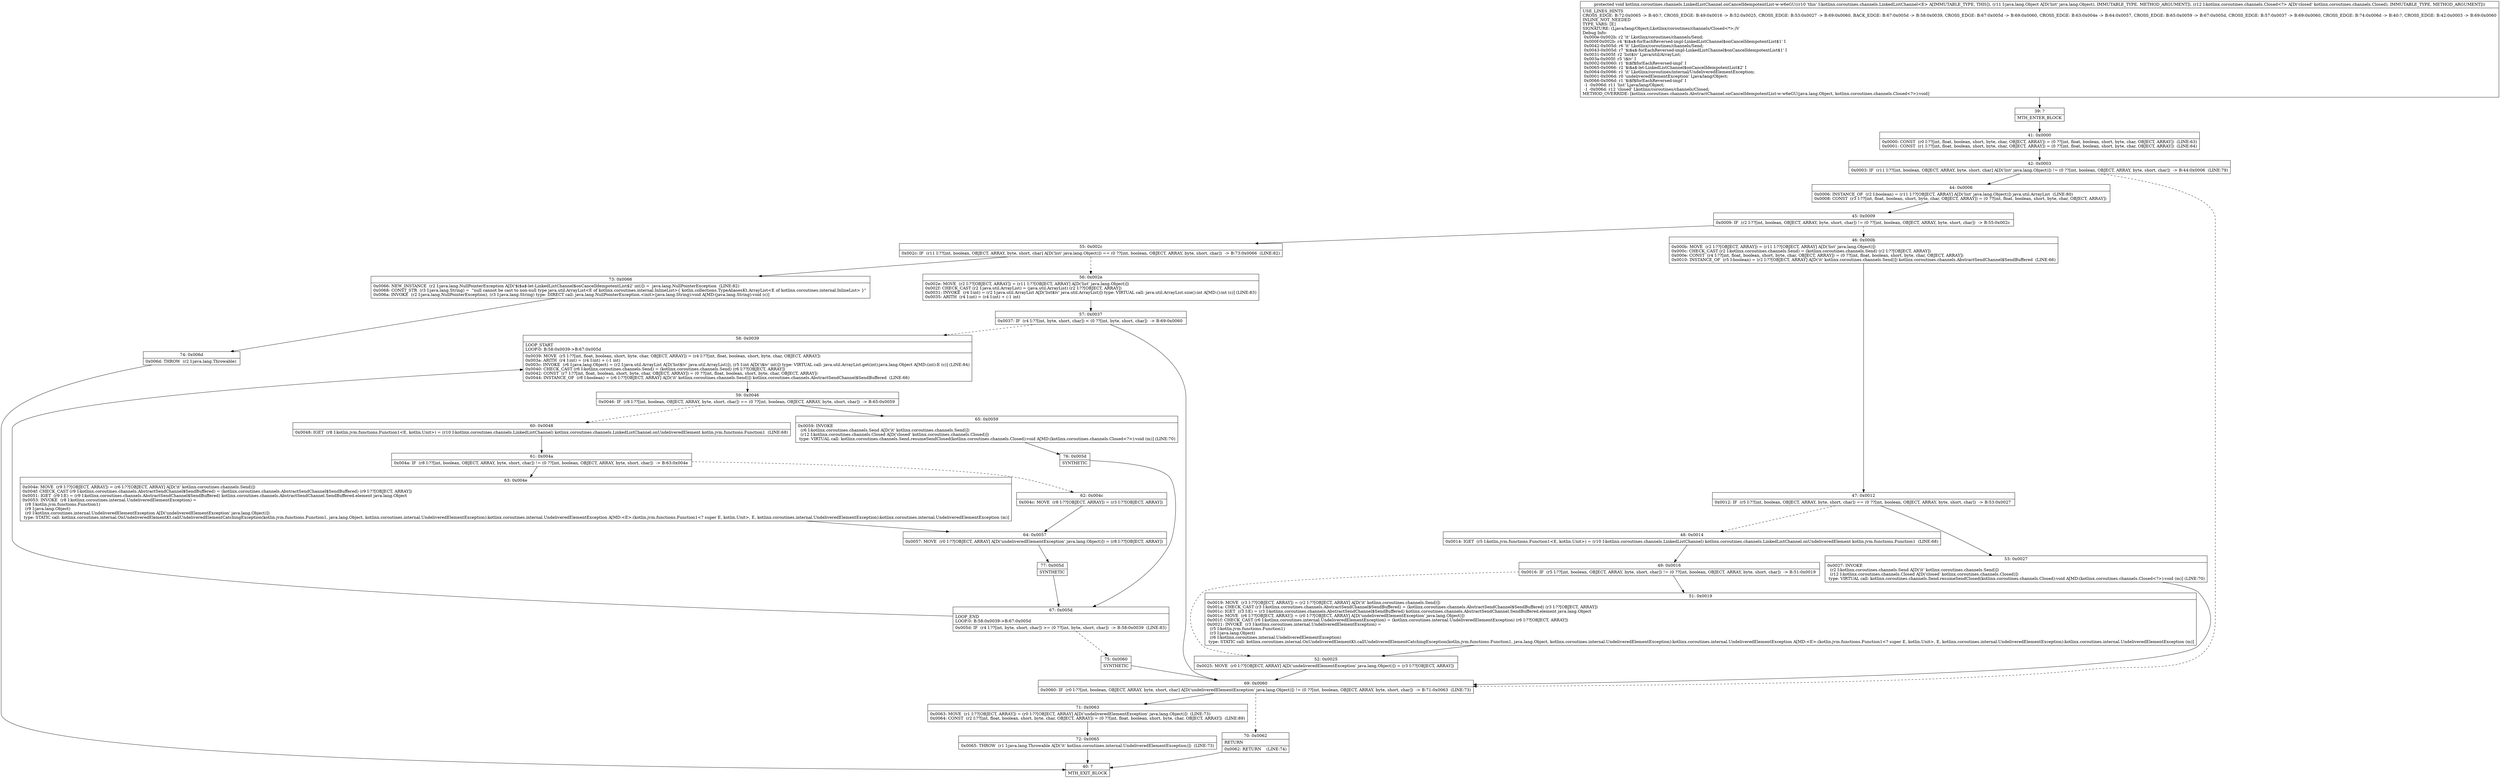 digraph "CFG forkotlinx.coroutines.channels.LinkedListChannel.onCancelIdempotentList\-w\-w6eGU(Ljava\/lang\/Object;Lkotlinx\/coroutines\/channels\/Closed;)V" {
Node_39 [shape=record,label="{39\:\ ?|MTH_ENTER_BLOCK\l}"];
Node_41 [shape=record,label="{41\:\ 0x0000|0x0000: CONST  (r0 I:??[int, float, boolean, short, byte, char, OBJECT, ARRAY]) = (0 ??[int, float, boolean, short, byte, char, OBJECT, ARRAY])  (LINE:63)\l0x0001: CONST  (r1 I:??[int, float, boolean, short, byte, char, OBJECT, ARRAY]) = (0 ??[int, float, boolean, short, byte, char, OBJECT, ARRAY])  (LINE:64)\l}"];
Node_42 [shape=record,label="{42\:\ 0x0003|0x0003: IF  (r11 I:??[int, boolean, OBJECT, ARRAY, byte, short, char] A[D('list' java.lang.Object)]) != (0 ??[int, boolean, OBJECT, ARRAY, byte, short, char])  \-\> B:44:0x0006  (LINE:79)\l}"];
Node_44 [shape=record,label="{44\:\ 0x0006|0x0006: INSTANCE_OF  (r2 I:boolean) = (r11 I:??[OBJECT, ARRAY] A[D('list' java.lang.Object)]) java.util.ArrayList  (LINE:80)\l0x0008: CONST  (r3 I:??[int, float, boolean, short, byte, char, OBJECT, ARRAY]) = (0 ??[int, float, boolean, short, byte, char, OBJECT, ARRAY]) \l}"];
Node_45 [shape=record,label="{45\:\ 0x0009|0x0009: IF  (r2 I:??[int, boolean, OBJECT, ARRAY, byte, short, char]) != (0 ??[int, boolean, OBJECT, ARRAY, byte, short, char])  \-\> B:55:0x002c \l}"];
Node_46 [shape=record,label="{46\:\ 0x000b|0x000b: MOVE  (r2 I:??[OBJECT, ARRAY]) = (r11 I:??[OBJECT, ARRAY] A[D('list' java.lang.Object)]) \l0x000c: CHECK_CAST (r2 I:kotlinx.coroutines.channels.Send) = (kotlinx.coroutines.channels.Send) (r2 I:??[OBJECT, ARRAY]) \l0x000e: CONST  (r4 I:??[int, float, boolean, short, byte, char, OBJECT, ARRAY]) = (0 ??[int, float, boolean, short, byte, char, OBJECT, ARRAY]) \l0x0010: INSTANCE_OF  (r5 I:boolean) = (r2 I:??[OBJECT, ARRAY] A[D('it' kotlinx.coroutines.channels.Send)]) kotlinx.coroutines.channels.AbstractSendChannel$SendBuffered  (LINE:66)\l}"];
Node_47 [shape=record,label="{47\:\ 0x0012|0x0012: IF  (r5 I:??[int, boolean, OBJECT, ARRAY, byte, short, char]) == (0 ??[int, boolean, OBJECT, ARRAY, byte, short, char])  \-\> B:53:0x0027 \l}"];
Node_48 [shape=record,label="{48\:\ 0x0014|0x0014: IGET  (r5 I:kotlin.jvm.functions.Function1\<E, kotlin.Unit\>) = (r10 I:kotlinx.coroutines.channels.LinkedListChannel) kotlinx.coroutines.channels.LinkedListChannel.onUndeliveredElement kotlin.jvm.functions.Function1  (LINE:68)\l}"];
Node_49 [shape=record,label="{49\:\ 0x0016|0x0016: IF  (r5 I:??[int, boolean, OBJECT, ARRAY, byte, short, char]) != (0 ??[int, boolean, OBJECT, ARRAY, byte, short, char])  \-\> B:51:0x0019 \l}"];
Node_51 [shape=record,label="{51\:\ 0x0019|0x0019: MOVE  (r3 I:??[OBJECT, ARRAY]) = (r2 I:??[OBJECT, ARRAY] A[D('it' kotlinx.coroutines.channels.Send)]) \l0x001a: CHECK_CAST (r3 I:kotlinx.coroutines.channels.AbstractSendChannel$SendBuffered) = (kotlinx.coroutines.channels.AbstractSendChannel$SendBuffered) (r3 I:??[OBJECT, ARRAY]) \l0x001c: IGET  (r3 I:E) = (r3 I:kotlinx.coroutines.channels.AbstractSendChannel$SendBuffered) kotlinx.coroutines.channels.AbstractSendChannel.SendBuffered.element java.lang.Object \l0x001e: MOVE  (r6 I:??[OBJECT, ARRAY]) = (r0 I:??[OBJECT, ARRAY] A[D('undeliveredElementException' java.lang.Object)]) \l0x001f: CHECK_CAST (r6 I:kotlinx.coroutines.internal.UndeliveredElementException) = (kotlinx.coroutines.internal.UndeliveredElementException) (r6 I:??[OBJECT, ARRAY]) \l0x0021: INVOKE  (r3 I:kotlinx.coroutines.internal.UndeliveredElementException) = \l  (r5 I:kotlin.jvm.functions.Function1)\l  (r3 I:java.lang.Object)\l  (r6 I:kotlinx.coroutines.internal.UndeliveredElementException)\l type: STATIC call: kotlinx.coroutines.internal.OnUndeliveredElementKt.callUndeliveredElementCatchingException(kotlin.jvm.functions.Function1, java.lang.Object, kotlinx.coroutines.internal.UndeliveredElementException):kotlinx.coroutines.internal.UndeliveredElementException A[MD:\<E\>:(kotlin.jvm.functions.Function1\<? super E, kotlin.Unit\>, E, kotlinx.coroutines.internal.UndeliveredElementException):kotlinx.coroutines.internal.UndeliveredElementException (m)]\l}"];
Node_52 [shape=record,label="{52\:\ 0x0025|0x0025: MOVE  (r0 I:??[OBJECT, ARRAY] A[D('undeliveredElementException' java.lang.Object)]) = (r3 I:??[OBJECT, ARRAY]) \l}"];
Node_53 [shape=record,label="{53\:\ 0x0027|0x0027: INVOKE  \l  (r2 I:kotlinx.coroutines.channels.Send A[D('it' kotlinx.coroutines.channels.Send)])\l  (r12 I:kotlinx.coroutines.channels.Closed A[D('closed' kotlinx.coroutines.channels.Closed)])\l type: VIRTUAL call: kotlinx.coroutines.channels.Send.resumeSendClosed(kotlinx.coroutines.channels.Closed):void A[MD:(kotlinx.coroutines.channels.Closed\<?\>):void (m)] (LINE:70)\l}"];
Node_55 [shape=record,label="{55\:\ 0x002c|0x002c: IF  (r11 I:??[int, boolean, OBJECT, ARRAY, byte, short, char] A[D('list' java.lang.Object)]) == (0 ??[int, boolean, OBJECT, ARRAY, byte, short, char])  \-\> B:73:0x0066  (LINE:82)\l}"];
Node_56 [shape=record,label="{56\:\ 0x002e|0x002e: MOVE  (r2 I:??[OBJECT, ARRAY]) = (r11 I:??[OBJECT, ARRAY] A[D('list' java.lang.Object)]) \l0x002f: CHECK_CAST (r2 I:java.util.ArrayList) = (java.util.ArrayList) (r2 I:??[OBJECT, ARRAY]) \l0x0031: INVOKE  (r4 I:int) = (r2 I:java.util.ArrayList A[D('list$iv' java.util.ArrayList)]) type: VIRTUAL call: java.util.ArrayList.size():int A[MD:():int (c)] (LINE:83)\l0x0035: ARITH  (r4 I:int) = (r4 I:int) + (\-1 int) \l}"];
Node_57 [shape=record,label="{57\:\ 0x0037|0x0037: IF  (r4 I:??[int, byte, short, char]) \< (0 ??[int, byte, short, char])  \-\> B:69:0x0060 \l}"];
Node_58 [shape=record,label="{58\:\ 0x0039|LOOP_START\lLOOP:0: B:58:0x0039\-\>B:67:0x005d\l|0x0039: MOVE  (r5 I:??[int, float, boolean, short, byte, char, OBJECT, ARRAY]) = (r4 I:??[int, float, boolean, short, byte, char, OBJECT, ARRAY]) \l0x003a: ARITH  (r4 I:int) = (r4 I:int) + (\-1 int) \l0x003c: INVOKE  (r6 I:java.lang.Object) = (r2 I:java.util.ArrayList A[D('list$iv' java.util.ArrayList)]), (r5 I:int A[D('i$iv' int)]) type: VIRTUAL call: java.util.ArrayList.get(int):java.lang.Object A[MD:(int):E (c)] (LINE:84)\l0x0040: CHECK_CAST (r6 I:kotlinx.coroutines.channels.Send) = (kotlinx.coroutines.channels.Send) (r6 I:??[OBJECT, ARRAY]) \l0x0042: CONST  (r7 I:??[int, float, boolean, short, byte, char, OBJECT, ARRAY]) = (0 ??[int, float, boolean, short, byte, char, OBJECT, ARRAY]) \l0x0044: INSTANCE_OF  (r8 I:boolean) = (r6 I:??[OBJECT, ARRAY] A[D('it' kotlinx.coroutines.channels.Send)]) kotlinx.coroutines.channels.AbstractSendChannel$SendBuffered  (LINE:66)\l}"];
Node_59 [shape=record,label="{59\:\ 0x0046|0x0046: IF  (r8 I:??[int, boolean, OBJECT, ARRAY, byte, short, char]) == (0 ??[int, boolean, OBJECT, ARRAY, byte, short, char])  \-\> B:65:0x0059 \l}"];
Node_60 [shape=record,label="{60\:\ 0x0048|0x0048: IGET  (r8 I:kotlin.jvm.functions.Function1\<E, kotlin.Unit\>) = (r10 I:kotlinx.coroutines.channels.LinkedListChannel) kotlinx.coroutines.channels.LinkedListChannel.onUndeliveredElement kotlin.jvm.functions.Function1  (LINE:68)\l}"];
Node_61 [shape=record,label="{61\:\ 0x004a|0x004a: IF  (r8 I:??[int, boolean, OBJECT, ARRAY, byte, short, char]) != (0 ??[int, boolean, OBJECT, ARRAY, byte, short, char])  \-\> B:63:0x004e \l}"];
Node_62 [shape=record,label="{62\:\ 0x004c|0x004c: MOVE  (r8 I:??[OBJECT, ARRAY]) = (r3 I:??[OBJECT, ARRAY]) \l}"];
Node_64 [shape=record,label="{64\:\ 0x0057|0x0057: MOVE  (r0 I:??[OBJECT, ARRAY] A[D('undeliveredElementException' java.lang.Object)]) = (r8 I:??[OBJECT, ARRAY]) \l}"];
Node_77 [shape=record,label="{77\:\ 0x005d|SYNTHETIC\l}"];
Node_67 [shape=record,label="{67\:\ 0x005d|LOOP_END\lLOOP:0: B:58:0x0039\-\>B:67:0x005d\l|0x005d: IF  (r4 I:??[int, byte, short, char]) \>= (0 ??[int, byte, short, char])  \-\> B:58:0x0039  (LINE:83)\l}"];
Node_75 [shape=record,label="{75\:\ 0x0060|SYNTHETIC\l}"];
Node_63 [shape=record,label="{63\:\ 0x004e|0x004e: MOVE  (r9 I:??[OBJECT, ARRAY]) = (r6 I:??[OBJECT, ARRAY] A[D('it' kotlinx.coroutines.channels.Send)]) \l0x004f: CHECK_CAST (r9 I:kotlinx.coroutines.channels.AbstractSendChannel$SendBuffered) = (kotlinx.coroutines.channels.AbstractSendChannel$SendBuffered) (r9 I:??[OBJECT, ARRAY]) \l0x0051: IGET  (r9 I:E) = (r9 I:kotlinx.coroutines.channels.AbstractSendChannel$SendBuffered) kotlinx.coroutines.channels.AbstractSendChannel.SendBuffered.element java.lang.Object \l0x0053: INVOKE  (r8 I:kotlinx.coroutines.internal.UndeliveredElementException) = \l  (r8 I:kotlin.jvm.functions.Function1)\l  (r9 I:java.lang.Object)\l  (r0 I:kotlinx.coroutines.internal.UndeliveredElementException A[D('undeliveredElementException' java.lang.Object)])\l type: STATIC call: kotlinx.coroutines.internal.OnUndeliveredElementKt.callUndeliveredElementCatchingException(kotlin.jvm.functions.Function1, java.lang.Object, kotlinx.coroutines.internal.UndeliveredElementException):kotlinx.coroutines.internal.UndeliveredElementException A[MD:\<E\>:(kotlin.jvm.functions.Function1\<? super E, kotlin.Unit\>, E, kotlinx.coroutines.internal.UndeliveredElementException):kotlinx.coroutines.internal.UndeliveredElementException (m)]\l}"];
Node_65 [shape=record,label="{65\:\ 0x0059|0x0059: INVOKE  \l  (r6 I:kotlinx.coroutines.channels.Send A[D('it' kotlinx.coroutines.channels.Send)])\l  (r12 I:kotlinx.coroutines.channels.Closed A[D('closed' kotlinx.coroutines.channels.Closed)])\l type: VIRTUAL call: kotlinx.coroutines.channels.Send.resumeSendClosed(kotlinx.coroutines.channels.Closed):void A[MD:(kotlinx.coroutines.channels.Closed\<?\>):void (m)] (LINE:70)\l}"];
Node_76 [shape=record,label="{76\:\ 0x005d|SYNTHETIC\l}"];
Node_73 [shape=record,label="{73\:\ 0x0066|0x0066: NEW_INSTANCE  (r2 I:java.lang.NullPointerException A[D('$i$a$\-let\-LinkedListChannel$onCancelIdempotentList$2' int)]) =  java.lang.NullPointerException  (LINE:82)\l0x0068: CONST_STR  (r3 I:java.lang.String) =  \"null cannot be cast to non\-null type java.util.ArrayList\<E of kotlinx.coroutines.internal.InlineList\>\{ kotlin.collections.TypeAliasesKt.ArrayList\<E of kotlinx.coroutines.internal.InlineList\> \}\" \l0x006a: INVOKE  (r2 I:java.lang.NullPointerException), (r3 I:java.lang.String) type: DIRECT call: java.lang.NullPointerException.\<init\>(java.lang.String):void A[MD:(java.lang.String):void (c)]\l}"];
Node_74 [shape=record,label="{74\:\ 0x006d|0x006d: THROW  (r2 I:java.lang.Throwable) \l}"];
Node_40 [shape=record,label="{40\:\ ?|MTH_EXIT_BLOCK\l}"];
Node_69 [shape=record,label="{69\:\ 0x0060|0x0060: IF  (r0 I:??[int, boolean, OBJECT, ARRAY, byte, short, char] A[D('undeliveredElementException' java.lang.Object)]) != (0 ??[int, boolean, OBJECT, ARRAY, byte, short, char])  \-\> B:71:0x0063  (LINE:73)\l}"];
Node_70 [shape=record,label="{70\:\ 0x0062|RETURN\l|0x0062: RETURN    (LINE:74)\l}"];
Node_71 [shape=record,label="{71\:\ 0x0063|0x0063: MOVE  (r1 I:??[OBJECT, ARRAY]) = (r0 I:??[OBJECT, ARRAY] A[D('undeliveredElementException' java.lang.Object)])  (LINE:73)\l0x0064: CONST  (r2 I:??[int, float, boolean, short, byte, char, OBJECT, ARRAY]) = (0 ??[int, float, boolean, short, byte, char, OBJECT, ARRAY])  (LINE:89)\l}"];
Node_72 [shape=record,label="{72\:\ 0x0065|0x0065: THROW  (r1 I:java.lang.Throwable A[D('it' kotlinx.coroutines.internal.UndeliveredElementException)])  (LINE:73)\l}"];
MethodNode[shape=record,label="{protected void kotlinx.coroutines.channels.LinkedListChannel.onCancelIdempotentList\-w\-w6eGU((r10 'this' I:kotlinx.coroutines.channels.LinkedListChannel\<E\> A[IMMUTABLE_TYPE, THIS]), (r11 I:java.lang.Object A[D('list' java.lang.Object), IMMUTABLE_TYPE, METHOD_ARGUMENT]), (r12 I:kotlinx.coroutines.channels.Closed\<?\> A[D('closed' kotlinx.coroutines.channels.Closed), IMMUTABLE_TYPE, METHOD_ARGUMENT]))  | USE_LINES_HINTS\lCROSS_EDGE: B:72:0x0065 \-\> B:40:?, CROSS_EDGE: B:49:0x0016 \-\> B:52:0x0025, CROSS_EDGE: B:53:0x0027 \-\> B:69:0x0060, BACK_EDGE: B:67:0x005d \-\> B:58:0x0039, CROSS_EDGE: B:67:0x005d \-\> B:69:0x0060, CROSS_EDGE: B:63:0x004e \-\> B:64:0x0057, CROSS_EDGE: B:65:0x0059 \-\> B:67:0x005d, CROSS_EDGE: B:57:0x0037 \-\> B:69:0x0060, CROSS_EDGE: B:74:0x006d \-\> B:40:?, CROSS_EDGE: B:42:0x0003 \-\> B:69:0x0060\lINLINE_NOT_NEEDED\lTYPE_VARS: [E]\lSIGNATURE: (Ljava\/lang\/Object;Lkotlinx\/coroutines\/channels\/Closed\<*\>;)V\lDebug Info:\l  0x000e\-0x002b: r2 'it' Lkotlinx\/coroutines\/channels\/Send;\l  0x000f\-0x002b: r4 '$i$a$\-forEachReversed\-impl\-LinkedListChannel$onCancelIdempotentList$1' I\l  0x0042\-0x005d: r6 'it' Lkotlinx\/coroutines\/channels\/Send;\l  0x0043\-0x005d: r7 '$i$a$\-forEachReversed\-impl\-LinkedListChannel$onCancelIdempotentList$1' I\l  0x0031\-0x005f: r2 'list$iv' Ljava\/util\/ArrayList;\l  0x003a\-0x005f: r5 'i$iv' I\l  0x0002\-0x0060: r1 '$i$f$forEachReversed\-impl' I\l  0x0065\-0x0066: r2 '$i$a$\-let\-LinkedListChannel$onCancelIdempotentList$2' I\l  0x0064\-0x0066: r1 'it' Lkotlinx\/coroutines\/internal\/UndeliveredElementException;\l  0x0001\-0x006d: r0 'undeliveredElementException' Ljava\/lang\/Object;\l  0x0066\-0x006d: r1 '$i$f$forEachReversed\-impl' I\l  \-1 \-0x006d: r11 'list' Ljava\/lang\/Object;\l  \-1 \-0x006d: r12 'closed' Lkotlinx\/coroutines\/channels\/Closed;\lMETHOD_OVERRIDE: [kotlinx.coroutines.channels.AbstractChannel.onCancelIdempotentList\-w\-w6eGU(java.lang.Object, kotlinx.coroutines.channels.Closed\<?\>):void]\l}"];
MethodNode -> Node_39;Node_39 -> Node_41;
Node_41 -> Node_42;
Node_42 -> Node_44;
Node_42 -> Node_69[style=dashed];
Node_44 -> Node_45;
Node_45 -> Node_46[style=dashed];
Node_45 -> Node_55;
Node_46 -> Node_47;
Node_47 -> Node_48[style=dashed];
Node_47 -> Node_53;
Node_48 -> Node_49;
Node_49 -> Node_51;
Node_49 -> Node_52[style=dashed];
Node_51 -> Node_52;
Node_52 -> Node_69;
Node_53 -> Node_69;
Node_55 -> Node_56[style=dashed];
Node_55 -> Node_73;
Node_56 -> Node_57;
Node_57 -> Node_58[style=dashed];
Node_57 -> Node_69;
Node_58 -> Node_59;
Node_59 -> Node_60[style=dashed];
Node_59 -> Node_65;
Node_60 -> Node_61;
Node_61 -> Node_62[style=dashed];
Node_61 -> Node_63;
Node_62 -> Node_64;
Node_64 -> Node_77;
Node_77 -> Node_67;
Node_67 -> Node_58;
Node_67 -> Node_75[style=dashed];
Node_75 -> Node_69;
Node_63 -> Node_64;
Node_65 -> Node_76;
Node_76 -> Node_67;
Node_73 -> Node_74;
Node_74 -> Node_40;
Node_69 -> Node_70[style=dashed];
Node_69 -> Node_71;
Node_70 -> Node_40;
Node_71 -> Node_72;
Node_72 -> Node_40;
}

